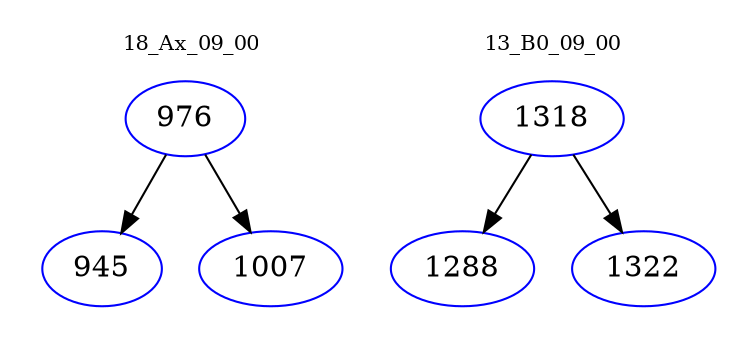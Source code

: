 digraph{
subgraph cluster_0 {
color = white
label = "18_Ax_09_00";
fontsize=10;
T0_976 [label="976", color="blue"]
T0_976 -> T0_945 [color="black"]
T0_945 [label="945", color="blue"]
T0_976 -> T0_1007 [color="black"]
T0_1007 [label="1007", color="blue"]
}
subgraph cluster_1 {
color = white
label = "13_B0_09_00";
fontsize=10;
T1_1318 [label="1318", color="blue"]
T1_1318 -> T1_1288 [color="black"]
T1_1288 [label="1288", color="blue"]
T1_1318 -> T1_1322 [color="black"]
T1_1322 [label="1322", color="blue"]
}
}
